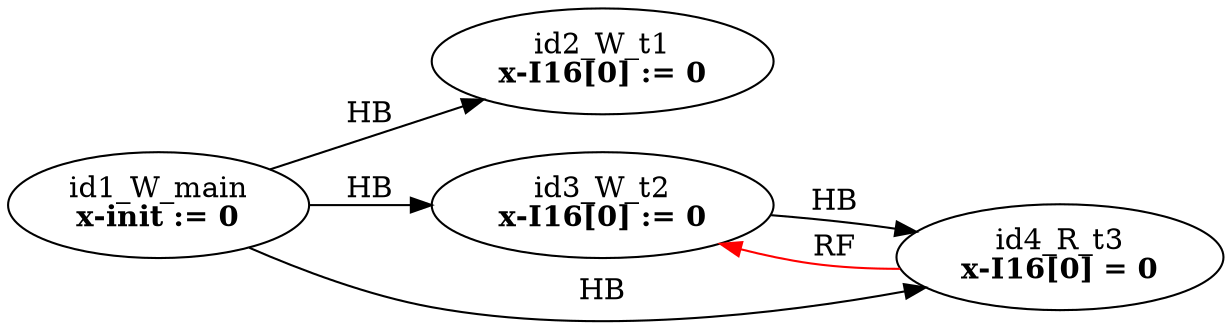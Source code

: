 digraph memory_model {
rankdir=LR;
splines=true; esep=0.5;
id1_W_main -> id2_W_t1 [label = "HB", color="black"];
id1_W_main -> id3_W_t2 [label = "HB", color="black"];
id1_W_main -> id4_R_t3 [label = "HB", color="black"];
id3_W_t2 -> id4_R_t3 [label = "HB", color="black"];
id4_R_t3 -> id3_W_t2 [label = "RF", color="red"];
id1_W_main [label=<id1_W_main<br/><B>x-init := 0</B>>, pos="5.0,2!"]
id2_W_t1 [label=<id2_W_t1<br/><B>x-I16[0] := 0</B>>, pos="0,0!"]
id3_W_t2 [label=<id3_W_t2<br/><B>x-I16[0] := 0</B>>, pos="5,0!"]
id4_R_t3 [label=<id4_R_t3<br/><B>x-I16[0] = 0</B>>, pos="10,0!"]
}